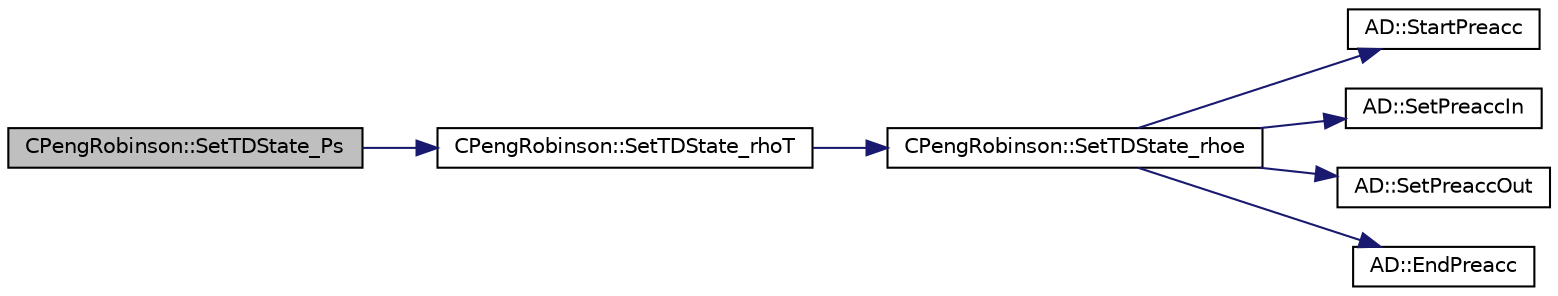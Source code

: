 digraph "CPengRobinson::SetTDState_Ps"
{
  edge [fontname="Helvetica",fontsize="10",labelfontname="Helvetica",labelfontsize="10"];
  node [fontname="Helvetica",fontsize="10",shape=record];
  rankdir="LR";
  Node40 [label="CPengRobinson::SetTDState_Ps",height=0.2,width=0.4,color="black", fillcolor="grey75", style="filled", fontcolor="black"];
  Node40 -> Node41 [color="midnightblue",fontsize="10",style="solid",fontname="Helvetica"];
  Node41 [label="CPengRobinson::SetTDState_rhoT",height=0.2,width=0.4,color="black", fillcolor="white", style="filled",URL="$class_c_peng_robinson.html#a3fedc611a71c50410d76b21e27b65830",tooltip="virtual member that would be different for each gas model implemented "];
  Node41 -> Node42 [color="midnightblue",fontsize="10",style="solid",fontname="Helvetica"];
  Node42 [label="CPengRobinson::SetTDState_rhoe",height=0.2,width=0.4,color="black", fillcolor="white", style="filled",URL="$class_c_peng_robinson.html#ad60cc31bcf027bd7a6b05eccc1f0a39d",tooltip="Set the Dimensionless State using Density and Internal Energy. "];
  Node42 -> Node43 [color="midnightblue",fontsize="10",style="solid",fontname="Helvetica"];
  Node43 [label="AD::StartPreacc",height=0.2,width=0.4,color="black", fillcolor="white", style="filled",URL="$namespace_a_d.html#a2a1e9c4b109fd751e84132c9495de3ff",tooltip="Starts a new preaccumulation section and sets the input variables. "];
  Node42 -> Node44 [color="midnightblue",fontsize="10",style="solid",fontname="Helvetica"];
  Node44 [label="AD::SetPreaccIn",height=0.2,width=0.4,color="black", fillcolor="white", style="filled",URL="$namespace_a_d.html#aad703f3a82e509c88b92ae638f75383c",tooltip="Sets the scalar input of a preaccumulation section. "];
  Node42 -> Node45 [color="midnightblue",fontsize="10",style="solid",fontname="Helvetica"];
  Node45 [label="AD::SetPreaccOut",height=0.2,width=0.4,color="black", fillcolor="white", style="filled",URL="$namespace_a_d.html#ab3a80e24a5c8c2beb01131c57dcae4b2",tooltip="Sets the scalar output of a preaccumulation section. "];
  Node42 -> Node46 [color="midnightblue",fontsize="10",style="solid",fontname="Helvetica"];
  Node46 [label="AD::EndPreacc",height=0.2,width=0.4,color="black", fillcolor="white", style="filled",URL="$namespace_a_d.html#a309d057a92faa60a3a760254678ec9ea",tooltip="Ends a preaccumulation section and computes the local Jacobi matrix of a code section using the varia..."];
}
